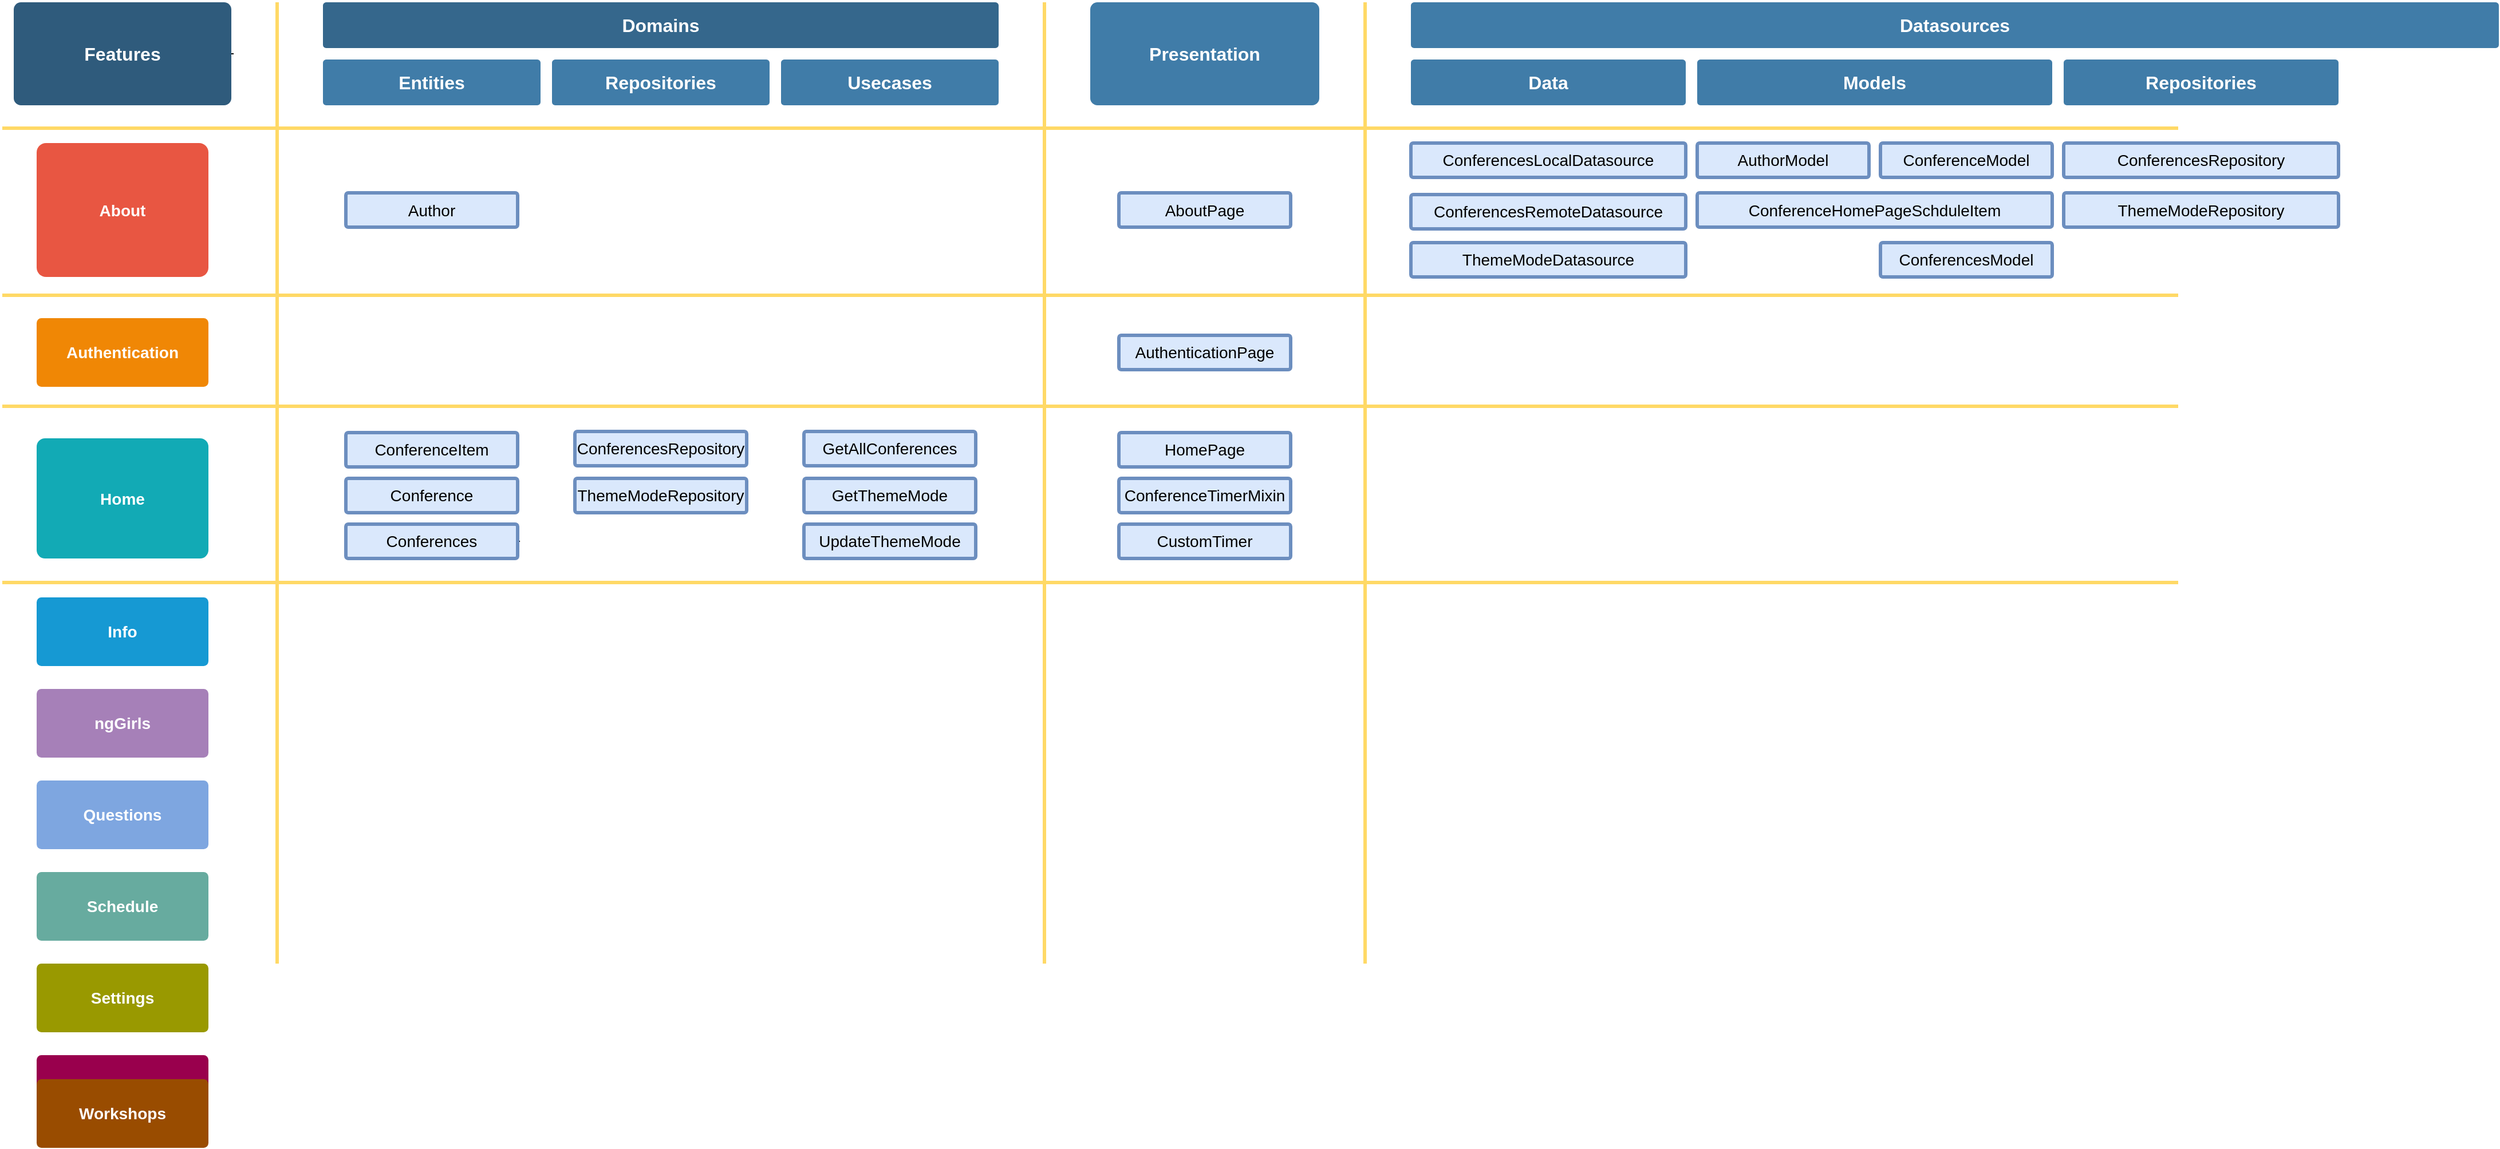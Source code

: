 <mxfile version="22.1.3" type="device">
  <diagram id="6a731a19-8d31-9384-78a2-239565b7b9f0" name="Page-1">
    <mxGraphModel dx="1656" dy="1015" grid="1" gridSize="10" guides="1" tooltips="1" connect="1" arrows="1" fold="1" page="1" pageScale="1" pageWidth="1169" pageHeight="827" background="none" math="0" shadow="0">
      <root>
        <mxCell id="0" />
        <mxCell id="1" parent="0" />
        <mxCell id="b0M6ai2X8rx_W-r-B3q4-1782" style="edgeStyle=orthogonalEdgeStyle;rounded=0;orthogonalLoop=1;jettySize=auto;html=1;exitX=1;exitY=0.5;exitDx=0;exitDy=0;" edge="1" parent="1" source="1749">
          <mxGeometry relative="1" as="geometry">
            <mxPoint x="202" y="140" as="targetPoint" />
          </mxGeometry>
        </mxCell>
        <mxCell id="1749" value="Features" style="rounded=1;whiteSpace=wrap;html=1;shadow=0;labelBackgroundColor=none;strokeColor=none;strokeWidth=3;fillColor=#2F5B7C;fontFamily=Helvetica;fontSize=16;fontColor=#FFFFFF;align=center;fontStyle=1;spacing=5;arcSize=7;perimeterSpacing=2;" parent="1" vertex="1">
          <mxGeometry x="30" y="70" width="190" height="90" as="geometry" />
        </mxCell>
        <mxCell id="1753" value="About" style="rounded=1;whiteSpace=wrap;html=1;shadow=0;labelBackgroundColor=none;strokeColor=none;strokeWidth=3;fillColor=#e85642;fontFamily=Helvetica;fontSize=14;fontColor=#FFFFFF;align=center;spacing=5;fontStyle=1;arcSize=7;perimeterSpacing=2;" parent="1" vertex="1">
          <mxGeometry x="50" y="193" width="150" height="117" as="geometry" />
        </mxCell>
        <mxCell id="1756" value="Author" style="rounded=1;whiteSpace=wrap;html=1;shadow=0;labelBackgroundColor=none;strokeColor=#6c8ebf;strokeWidth=3;fillColor=#dae8fc;fontFamily=Helvetica;fontSize=14;align=center;spacing=5;fontStyle=0;arcSize=7;perimeterSpacing=2;" parent="1" vertex="1">
          <mxGeometry x="320" y="236.5" width="150" height="30" as="geometry" />
        </mxCell>
        <mxCell id="1760" value="Info" style="rounded=1;whiteSpace=wrap;html=1;shadow=0;labelBackgroundColor=none;strokeColor=none;strokeWidth=3;fillColor=#1699d3;fontFamily=Helvetica;fontSize=14;fontColor=#FFFFFF;align=center;spacing=5;fontStyle=1;arcSize=7;perimeterSpacing=2;" parent="1" vertex="1">
          <mxGeometry x="50" y="590" width="150" height="60" as="geometry" />
        </mxCell>
        <mxCell id="1764" value="Authentication" style="rounded=1;whiteSpace=wrap;html=1;shadow=0;labelBackgroundColor=none;strokeColor=none;strokeWidth=3;fillColor=#F08705;fontFamily=Helvetica;fontSize=14;fontColor=#FFFFFF;align=center;spacing=5;fontStyle=1;arcSize=7;perimeterSpacing=2;" parent="1" vertex="1">
          <mxGeometry x="50" y="346" width="150" height="60" as="geometry" />
        </mxCell>
        <mxCell id="1767" value="AboutPage" style="rounded=1;whiteSpace=wrap;html=1;shadow=0;labelBackgroundColor=none;strokeColor=#6c8ebf;strokeWidth=3;fillColor=#dae8fc;fontFamily=Helvetica;fontSize=14;align=center;spacing=5;arcSize=7;perimeterSpacing=2;" parent="1" vertex="1">
          <mxGeometry x="995" y="236.5" width="150" height="30" as="geometry" />
        </mxCell>
        <mxCell id="1771" value="Home" style="rounded=1;whiteSpace=wrap;html=1;shadow=0;labelBackgroundColor=none;strokeColor=none;strokeWidth=3;fillColor=#12aab5;fontFamily=Helvetica;fontSize=14;fontColor=#FFFFFF;align=center;spacing=5;fontStyle=1;arcSize=7;perimeterSpacing=2;" parent="1" vertex="1">
          <mxGeometry x="50" y="451" width="150" height="105" as="geometry" />
        </mxCell>
        <mxCell id="b0M6ai2X8rx_W-r-B3q4-1779" value="ngGirls" style="rounded=1;whiteSpace=wrap;html=1;shadow=0;labelBackgroundColor=none;strokeColor=none;strokeWidth=3;fillColor=#A680B8;fontFamily=Helvetica;fontSize=14;fontColor=#FFFFFF;align=center;spacing=5;fontStyle=1;arcSize=7;perimeterSpacing=2;" vertex="1" parent="1">
          <mxGeometry x="50" y="670" width="150" height="60" as="geometry" />
        </mxCell>
        <mxCell id="b0M6ai2X8rx_W-r-B3q4-1780" value="Questions" style="rounded=1;whiteSpace=wrap;html=1;shadow=0;labelBackgroundColor=none;strokeColor=none;strokeWidth=3;fillColor=#7EA6E0;fontFamily=Helvetica;fontSize=14;fontColor=#FFFFFF;align=center;spacing=5;fontStyle=1;arcSize=7;perimeterSpacing=2;" vertex="1" parent="1">
          <mxGeometry x="50" y="750" width="150" height="60" as="geometry" />
        </mxCell>
        <mxCell id="b0M6ai2X8rx_W-r-B3q4-1781" value="Schedule" style="rounded=1;whiteSpace=wrap;html=1;shadow=0;labelBackgroundColor=none;strokeColor=none;strokeWidth=3;fillColor=#67AB9F;fontFamily=Helvetica;fontSize=14;fontColor=#FFFFFF;align=center;spacing=5;fontStyle=1;arcSize=7;perimeterSpacing=2;" vertex="1" parent="1">
          <mxGeometry x="50" y="830" width="150" height="60" as="geometry" />
        </mxCell>
        <mxCell id="b0M6ai2X8rx_W-r-B3q4-1783" value="Settings" style="rounded=1;whiteSpace=wrap;html=1;shadow=0;labelBackgroundColor=none;strokeColor=none;strokeWidth=3;fillColor=#999900;fontFamily=Helvetica;fontSize=14;fontColor=#FFFFFF;align=center;spacing=5;fontStyle=1;arcSize=7;perimeterSpacing=2;" vertex="1" parent="1">
          <mxGeometry x="50" y="910" width="150" height="60" as="geometry" />
        </mxCell>
        <mxCell id="b0M6ai2X8rx_W-r-B3q4-1784" value="Speakers" style="rounded=1;whiteSpace=wrap;html=1;shadow=0;labelBackgroundColor=none;strokeColor=none;strokeWidth=3;fillColor=#99004D;fontFamily=Helvetica;fontSize=14;fontColor=#FFFFFF;align=center;spacing=5;fontStyle=1;arcSize=7;perimeterSpacing=2;" vertex="1" parent="1">
          <mxGeometry x="50" y="990" width="150" height="60" as="geometry" />
        </mxCell>
        <mxCell id="b0M6ai2X8rx_W-r-B3q4-1785" value="Workshops" style="rounded=1;whiteSpace=wrap;html=1;shadow=0;labelBackgroundColor=none;strokeColor=none;strokeWidth=3;fillColor=#994C00;fontFamily=Helvetica;fontSize=14;fontColor=#FFFFFF;align=center;spacing=5;fontStyle=1;arcSize=7;perimeterSpacing=2;" vertex="1" parent="1">
          <mxGeometry x="50" y="1011" width="150" height="60" as="geometry" />
        </mxCell>
        <mxCell id="b0M6ai2X8rx_W-r-B3q4-1786" value="Domains" style="rounded=1;whiteSpace=wrap;html=1;shadow=0;labelBackgroundColor=none;strokeColor=none;strokeWidth=3;fillColor=#35678C;fontFamily=Helvetica;fontSize=16;fontColor=#FFFFFF;align=center;fontStyle=1;spacing=5;arcSize=7;perimeterSpacing=2;" vertex="1" parent="1">
          <mxGeometry x="300" y="70" width="590" height="40" as="geometry" />
        </mxCell>
        <mxCell id="b0M6ai2X8rx_W-r-B3q4-1787" value="Presentation" style="rounded=1;whiteSpace=wrap;html=1;shadow=0;labelBackgroundColor=none;strokeColor=none;strokeWidth=3;fillColor=#407CA8;fontFamily=Helvetica;fontSize=16;fontColor=#FFFFFF;align=center;fontStyle=1;spacing=5;arcSize=7;perimeterSpacing=2;" vertex="1" parent="1">
          <mxGeometry x="970" y="70" width="200" height="90" as="geometry" />
        </mxCell>
        <mxCell id="b0M6ai2X8rx_W-r-B3q4-1788" value="Entities" style="rounded=1;whiteSpace=wrap;html=1;shadow=0;labelBackgroundColor=none;strokeColor=none;strokeWidth=3;fillColor=#407CA8;fontFamily=Helvetica;fontSize=16;fontColor=#FFFFFF;align=center;fontStyle=1;spacing=5;arcSize=7;perimeterSpacing=2;" vertex="1" parent="1">
          <mxGeometry x="300" y="120" width="190" height="40" as="geometry" />
        </mxCell>
        <mxCell id="b0M6ai2X8rx_W-r-B3q4-1790" value="AuthenticationPage" style="rounded=1;whiteSpace=wrap;html=1;shadow=0;labelBackgroundColor=none;strokeColor=#6c8ebf;strokeWidth=3;fillColor=#dae8fc;fontFamily=Helvetica;fontSize=14;align=center;spacing=5;arcSize=7;perimeterSpacing=2;" vertex="1" parent="1">
          <mxGeometry x="995" y="361" width="150" height="30" as="geometry" />
        </mxCell>
        <mxCell id="b0M6ai2X8rx_W-r-B3q4-1791" value="" style="endArrow=none;html=1;rounded=0;fillColor=#fad7ac;strokeColor=#FFD966;strokeWidth=3;" edge="1" parent="1">
          <mxGeometry width="50" height="50" relative="1" as="geometry">
            <mxPoint x="20" y="326" as="sourcePoint" />
            <mxPoint x="1920" y="326" as="targetPoint" />
          </mxGeometry>
        </mxCell>
        <mxCell id="b0M6ai2X8rx_W-r-B3q4-1792" value="" style="endArrow=none;html=1;rounded=0;fillColor=#fad7ac;strokeColor=#FFD966;strokeWidth=3;" edge="1" parent="1">
          <mxGeometry width="50" height="50" relative="1" as="geometry">
            <mxPoint x="20" y="180" as="sourcePoint" />
            <mxPoint x="1920" y="180" as="targetPoint" />
          </mxGeometry>
        </mxCell>
        <mxCell id="b0M6ai2X8rx_W-r-B3q4-1793" value="" style="endArrow=none;html=1;rounded=0;fillColor=#fad7ac;strokeColor=#FFD966;strokeWidth=3;" edge="1" parent="1">
          <mxGeometry width="50" height="50" relative="1" as="geometry">
            <mxPoint x="260" y="70" as="sourcePoint" />
            <mxPoint x="260" y="910" as="targetPoint" />
          </mxGeometry>
        </mxCell>
        <mxCell id="b0M6ai2X8rx_W-r-B3q4-1795" value="" style="endArrow=none;html=1;rounded=0;fillColor=#fad7ac;strokeColor=#FFD966;strokeWidth=3;" edge="1" parent="1">
          <mxGeometry width="50" height="50" relative="1" as="geometry">
            <mxPoint x="20" y="423" as="sourcePoint" />
            <mxPoint x="1920" y="423" as="targetPoint" />
          </mxGeometry>
        </mxCell>
        <mxCell id="b0M6ai2X8rx_W-r-B3q4-1796" value="" style="endArrow=none;html=1;rounded=0;fillColor=#fad7ac;strokeColor=#FFD966;strokeWidth=3;" edge="1" parent="1">
          <mxGeometry width="50" height="50" relative="1" as="geometry">
            <mxPoint x="930" y="70" as="sourcePoint" />
            <mxPoint x="930" y="910" as="targetPoint" />
          </mxGeometry>
        </mxCell>
        <mxCell id="b0M6ai2X8rx_W-r-B3q4-1797" value="" style="endArrow=none;html=1;rounded=0;fillColor=#fad7ac;strokeColor=#FFD966;strokeWidth=3;" edge="1" parent="1">
          <mxGeometry width="50" height="50" relative="1" as="geometry">
            <mxPoint x="20" y="577" as="sourcePoint" />
            <mxPoint x="1920" y="577" as="targetPoint" />
          </mxGeometry>
        </mxCell>
        <mxCell id="b0M6ai2X8rx_W-r-B3q4-1798" value="" style="endArrow=none;html=1;rounded=0;fillColor=#fad7ac;strokeColor=#FFD966;strokeWidth=3;" edge="1" parent="1">
          <mxGeometry width="50" height="50" relative="1" as="geometry">
            <mxPoint x="1210" y="70" as="sourcePoint" />
            <mxPoint x="1210" y="910" as="targetPoint" />
          </mxGeometry>
        </mxCell>
        <mxCell id="b0M6ai2X8rx_W-r-B3q4-1799" value="Datasources" style="rounded=1;whiteSpace=wrap;html=1;shadow=0;labelBackgroundColor=none;strokeColor=none;strokeWidth=3;fillColor=#407CA8;fontFamily=Helvetica;fontSize=16;fontColor=#FFFFFF;align=center;fontStyle=1;spacing=5;arcSize=7;perimeterSpacing=2;" vertex="1" parent="1">
          <mxGeometry x="1250" y="70" width="950" height="40" as="geometry" />
        </mxCell>
        <mxCell id="b0M6ai2X8rx_W-r-B3q4-1800" value="Repositories" style="rounded=1;whiteSpace=wrap;html=1;shadow=0;labelBackgroundColor=none;strokeColor=none;strokeWidth=3;fillColor=#407CA8;fontFamily=Helvetica;fontSize=16;fontColor=#FFFFFF;align=center;fontStyle=1;spacing=5;arcSize=7;perimeterSpacing=2;" vertex="1" parent="1">
          <mxGeometry x="500" y="120" width="190" height="40" as="geometry" />
        </mxCell>
        <mxCell id="b0M6ai2X8rx_W-r-B3q4-1801" value="Usecases" style="rounded=1;whiteSpace=wrap;html=1;shadow=0;labelBackgroundColor=none;strokeColor=none;strokeWidth=3;fillColor=#407CA8;fontFamily=Helvetica;fontSize=16;fontColor=#FFFFFF;align=center;fontStyle=1;spacing=5;arcSize=7;perimeterSpacing=2;" vertex="1" parent="1">
          <mxGeometry x="700" y="120" width="190" height="40" as="geometry" />
        </mxCell>
        <mxCell id="b0M6ai2X8rx_W-r-B3q4-1802" value="ConferenceItem" style="rounded=1;whiteSpace=wrap;html=1;shadow=0;labelBackgroundColor=none;strokeColor=#6c8ebf;strokeWidth=3;fillColor=#dae8fc;fontFamily=Helvetica;fontSize=14;align=center;spacing=5;fontStyle=0;arcSize=7;perimeterSpacing=2;" vertex="1" parent="1">
          <mxGeometry x="320" y="446" width="150" height="30" as="geometry" />
        </mxCell>
        <mxCell id="b0M6ai2X8rx_W-r-B3q4-1803" value="Conference" style="rounded=1;whiteSpace=wrap;html=1;shadow=0;labelBackgroundColor=none;strokeColor=#6c8ebf;strokeWidth=3;fillColor=#dae8fc;fontFamily=Helvetica;fontSize=14;align=center;spacing=5;fontStyle=0;arcSize=7;perimeterSpacing=2;" vertex="1" parent="1">
          <mxGeometry x="320" y="486" width="150" height="30" as="geometry" />
        </mxCell>
        <mxCell id="b0M6ai2X8rx_W-r-B3q4-1806" style="edgeStyle=orthogonalEdgeStyle;rounded=0;orthogonalLoop=1;jettySize=auto;html=1;exitX=1;exitY=0.5;exitDx=0;exitDy=0;" edge="1" parent="1" source="b0M6ai2X8rx_W-r-B3q4-1804">
          <mxGeometry relative="1" as="geometry">
            <mxPoint x="460" y="546" as="targetPoint" />
          </mxGeometry>
        </mxCell>
        <mxCell id="b0M6ai2X8rx_W-r-B3q4-1804" value="Conferences" style="rounded=1;whiteSpace=wrap;html=1;shadow=0;labelBackgroundColor=none;strokeColor=#6c8ebf;strokeWidth=3;fillColor=#dae8fc;fontFamily=Helvetica;fontSize=14;align=center;spacing=5;fontStyle=0;arcSize=7;perimeterSpacing=2;" vertex="1" parent="1">
          <mxGeometry x="320" y="526" width="150" height="30" as="geometry" />
        </mxCell>
        <mxCell id="b0M6ai2X8rx_W-r-B3q4-1807" value="ConferencesRepository" style="rounded=1;whiteSpace=wrap;html=1;shadow=0;labelBackgroundColor=none;strokeColor=#6c8ebf;strokeWidth=3;fillColor=#dae8fc;fontFamily=Helvetica;fontSize=14;align=center;spacing=5;fontStyle=0;arcSize=7;perimeterSpacing=2;" vertex="1" parent="1">
          <mxGeometry x="520" y="445" width="150" height="30" as="geometry" />
        </mxCell>
        <mxCell id="b0M6ai2X8rx_W-r-B3q4-1808" value="ThemeModeRepository" style="rounded=1;whiteSpace=wrap;html=1;shadow=0;labelBackgroundColor=none;strokeColor=#6c8ebf;strokeWidth=3;fillColor=#dae8fc;fontFamily=Helvetica;fontSize=14;align=center;spacing=5;fontStyle=0;arcSize=7;perimeterSpacing=2;" vertex="1" parent="1">
          <mxGeometry x="520" y="486" width="150" height="30" as="geometry" />
        </mxCell>
        <mxCell id="b0M6ai2X8rx_W-r-B3q4-1809" value="GetAllConferences" style="rounded=1;whiteSpace=wrap;html=1;shadow=0;labelBackgroundColor=none;strokeColor=#6c8ebf;strokeWidth=3;fillColor=#dae8fc;fontFamily=Helvetica;fontSize=14;align=center;spacing=5;fontStyle=0;arcSize=7;perimeterSpacing=2;" vertex="1" parent="1">
          <mxGeometry x="720" y="445" width="150" height="30" as="geometry" />
        </mxCell>
        <mxCell id="b0M6ai2X8rx_W-r-B3q4-1810" value="GetThemeMode" style="rounded=1;whiteSpace=wrap;html=1;shadow=0;labelBackgroundColor=none;strokeColor=#6c8ebf;strokeWidth=3;fillColor=#dae8fc;fontFamily=Helvetica;fontSize=14;align=center;spacing=5;fontStyle=0;arcSize=7;perimeterSpacing=2;" vertex="1" parent="1">
          <mxGeometry x="720" y="486" width="150" height="30" as="geometry" />
        </mxCell>
        <mxCell id="b0M6ai2X8rx_W-r-B3q4-1811" value="UpdateThemeMode" style="rounded=1;whiteSpace=wrap;html=1;shadow=0;labelBackgroundColor=none;strokeColor=#6c8ebf;strokeWidth=3;fillColor=#dae8fc;fontFamily=Helvetica;fontSize=14;align=center;spacing=5;fontStyle=0;arcSize=7;perimeterSpacing=2;" vertex="1" parent="1">
          <mxGeometry x="720" y="526" width="150" height="30" as="geometry" />
        </mxCell>
        <mxCell id="b0M6ai2X8rx_W-r-B3q4-1812" value="HomePage" style="rounded=1;whiteSpace=wrap;html=1;shadow=0;labelBackgroundColor=none;strokeColor=#6c8ebf;strokeWidth=3;fillColor=#dae8fc;fontFamily=Helvetica;fontSize=14;align=center;spacing=5;fontStyle=0;arcSize=7;perimeterSpacing=2;" vertex="1" parent="1">
          <mxGeometry x="995" y="446" width="150" height="30" as="geometry" />
        </mxCell>
        <mxCell id="b0M6ai2X8rx_W-r-B3q4-1813" value="ConferenceTimerMixin" style="rounded=1;whiteSpace=wrap;html=1;shadow=0;labelBackgroundColor=none;strokeColor=#6c8ebf;strokeWidth=3;fillColor=#dae8fc;fontFamily=Helvetica;fontSize=14;align=center;spacing=5;fontStyle=0;arcSize=7;perimeterSpacing=2;" vertex="1" parent="1">
          <mxGeometry x="995" y="486" width="150" height="30" as="geometry" />
        </mxCell>
        <mxCell id="b0M6ai2X8rx_W-r-B3q4-1814" value="CustomTimer" style="rounded=1;whiteSpace=wrap;html=1;shadow=0;labelBackgroundColor=none;strokeColor=#6c8ebf;strokeWidth=3;fillColor=#dae8fc;fontFamily=Helvetica;fontSize=14;align=center;spacing=5;fontStyle=0;arcSize=7;perimeterSpacing=2;" vertex="1" parent="1">
          <mxGeometry x="995" y="526" width="150" height="30" as="geometry" />
        </mxCell>
        <mxCell id="b0M6ai2X8rx_W-r-B3q4-1817" value="Data" style="rounded=1;whiteSpace=wrap;html=1;shadow=0;labelBackgroundColor=none;strokeColor=none;strokeWidth=3;fillColor=#407CA8;fontFamily=Helvetica;fontSize=16;fontColor=#FFFFFF;align=center;fontStyle=1;spacing=5;arcSize=7;perimeterSpacing=2;" vertex="1" parent="1">
          <mxGeometry x="1250" y="120" width="240" height="40" as="geometry" />
        </mxCell>
        <mxCell id="b0M6ai2X8rx_W-r-B3q4-1818" value="Models" style="rounded=1;whiteSpace=wrap;html=1;shadow=0;labelBackgroundColor=none;strokeColor=none;strokeWidth=3;fillColor=#407CA8;fontFamily=Helvetica;fontSize=16;fontColor=#FFFFFF;align=center;fontStyle=1;spacing=5;arcSize=7;perimeterSpacing=2;" vertex="1" parent="1">
          <mxGeometry x="1500" y="120" width="310" height="40" as="geometry" />
        </mxCell>
        <mxCell id="b0M6ai2X8rx_W-r-B3q4-1819" value="ConferencesLocalDatasource" style="rounded=1;whiteSpace=wrap;html=1;shadow=0;labelBackgroundColor=none;strokeColor=#6c8ebf;strokeWidth=3;fillColor=#dae8fc;fontFamily=Helvetica;fontSize=14;align=center;spacing=5;arcSize=7;perimeterSpacing=2;" vertex="1" parent="1">
          <mxGeometry x="1250" y="193" width="240" height="30" as="geometry" />
        </mxCell>
        <mxCell id="b0M6ai2X8rx_W-r-B3q4-1820" value="ConferencesRemoteDatasource" style="rounded=1;whiteSpace=wrap;html=1;shadow=0;labelBackgroundColor=none;strokeColor=#6c8ebf;strokeWidth=3;fillColor=#dae8fc;fontFamily=Helvetica;fontSize=14;align=center;spacing=5;arcSize=7;perimeterSpacing=2;" vertex="1" parent="1">
          <mxGeometry x="1250" y="238" width="240" height="30" as="geometry" />
        </mxCell>
        <mxCell id="b0M6ai2X8rx_W-r-B3q4-1821" value="ThemeModeDatasource" style="rounded=1;whiteSpace=wrap;html=1;shadow=0;labelBackgroundColor=none;strokeColor=#6c8ebf;strokeWidth=3;fillColor=#dae8fc;fontFamily=Helvetica;fontSize=14;align=center;spacing=5;arcSize=7;perimeterSpacing=2;" vertex="1" parent="1">
          <mxGeometry x="1250" y="280" width="240" height="30" as="geometry" />
        </mxCell>
        <mxCell id="b0M6ai2X8rx_W-r-B3q4-1822" value="AuthorModel" style="rounded=1;whiteSpace=wrap;html=1;shadow=0;labelBackgroundColor=none;strokeColor=#6c8ebf;strokeWidth=3;fillColor=#dae8fc;fontFamily=Helvetica;fontSize=14;align=center;spacing=5;arcSize=7;perimeterSpacing=2;" vertex="1" parent="1">
          <mxGeometry x="1500" y="193" width="150" height="30" as="geometry" />
        </mxCell>
        <mxCell id="b0M6ai2X8rx_W-r-B3q4-1824" value="ConferenceHomePageSchduleItem" style="rounded=1;whiteSpace=wrap;html=1;shadow=0;labelBackgroundColor=none;strokeColor=#6c8ebf;strokeWidth=3;fillColor=#dae8fc;fontFamily=Helvetica;fontSize=14;align=center;spacing=5;arcSize=7;perimeterSpacing=2;" vertex="1" parent="1">
          <mxGeometry x="1500" y="236.5" width="310" height="30" as="geometry" />
        </mxCell>
        <mxCell id="b0M6ai2X8rx_W-r-B3q4-1825" value="ConferenceModel" style="rounded=1;whiteSpace=wrap;html=1;shadow=0;labelBackgroundColor=none;strokeColor=#6c8ebf;strokeWidth=3;fillColor=#dae8fc;fontFamily=Helvetica;fontSize=14;align=center;spacing=5;arcSize=7;perimeterSpacing=2;" vertex="1" parent="1">
          <mxGeometry x="1660" y="193" width="150" height="30" as="geometry" />
        </mxCell>
        <mxCell id="b0M6ai2X8rx_W-r-B3q4-1826" value="ConferencesModel" style="rounded=1;whiteSpace=wrap;html=1;shadow=0;labelBackgroundColor=none;strokeColor=#6c8ebf;strokeWidth=3;fillColor=#dae8fc;fontFamily=Helvetica;fontSize=14;align=center;spacing=5;arcSize=7;perimeterSpacing=2;" vertex="1" parent="1">
          <mxGeometry x="1660" y="280" width="150" height="30" as="geometry" />
        </mxCell>
        <mxCell id="b0M6ai2X8rx_W-r-B3q4-1827" value="Repositories" style="rounded=1;whiteSpace=wrap;html=1;shadow=0;labelBackgroundColor=none;strokeColor=none;strokeWidth=3;fillColor=#407CA8;fontFamily=Helvetica;fontSize=16;fontColor=#FFFFFF;align=center;fontStyle=1;spacing=5;arcSize=7;perimeterSpacing=2;" vertex="1" parent="1">
          <mxGeometry x="1820" y="120" width="240" height="40" as="geometry" />
        </mxCell>
        <mxCell id="b0M6ai2X8rx_W-r-B3q4-1828" value="ConferencesRepository" style="rounded=1;whiteSpace=wrap;html=1;shadow=0;labelBackgroundColor=none;strokeColor=#6c8ebf;strokeWidth=3;fillColor=#dae8fc;fontFamily=Helvetica;fontSize=14;align=center;spacing=5;arcSize=7;perimeterSpacing=2;" vertex="1" parent="1">
          <mxGeometry x="1820" y="193" width="240" height="30" as="geometry" />
        </mxCell>
        <mxCell id="b0M6ai2X8rx_W-r-B3q4-1829" value="ThemeModeRepository" style="rounded=1;whiteSpace=wrap;html=1;shadow=0;labelBackgroundColor=none;strokeColor=#6c8ebf;strokeWidth=3;fillColor=#dae8fc;fontFamily=Helvetica;fontSize=14;align=center;spacing=5;arcSize=7;perimeterSpacing=2;" vertex="1" parent="1">
          <mxGeometry x="1820" y="236.5" width="240" height="30" as="geometry" />
        </mxCell>
      </root>
    </mxGraphModel>
  </diagram>
</mxfile>
